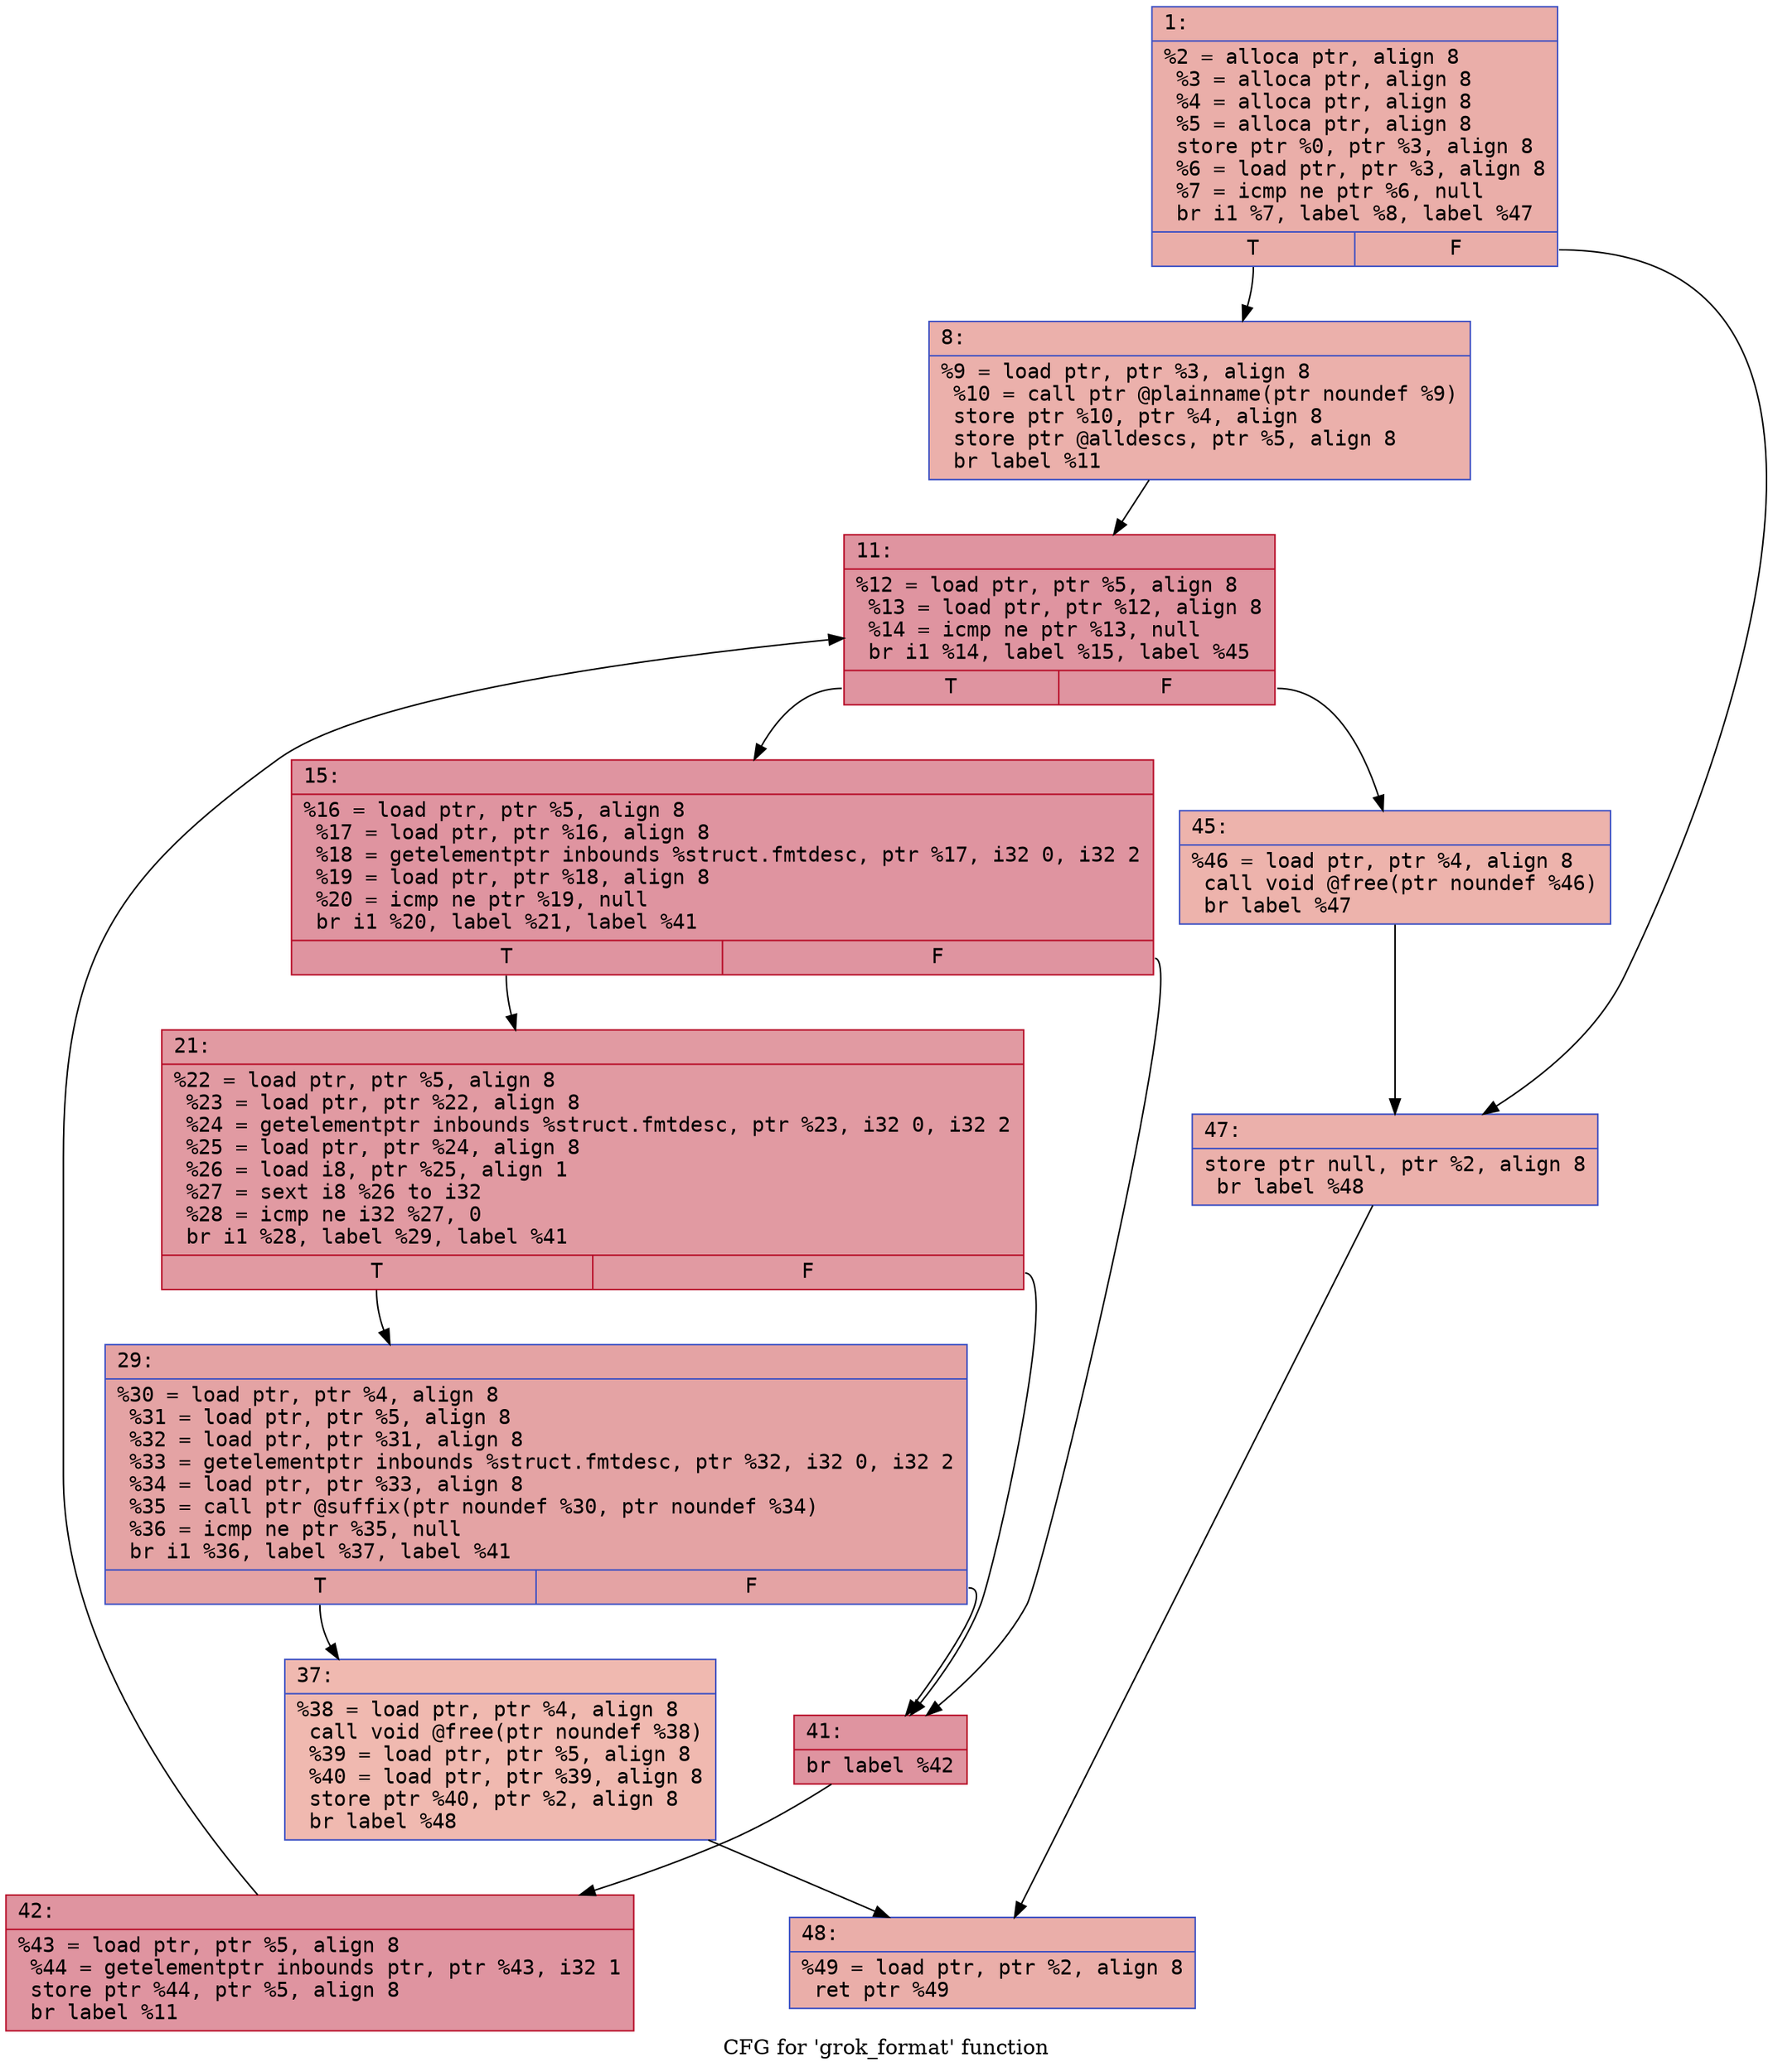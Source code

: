digraph "CFG for 'grok_format' function" {
	label="CFG for 'grok_format' function";

	Node0x60000253ba70 [shape=record,color="#3d50c3ff", style=filled, fillcolor="#d0473d70" fontname="Courier",label="{1:\l|  %2 = alloca ptr, align 8\l  %3 = alloca ptr, align 8\l  %4 = alloca ptr, align 8\l  %5 = alloca ptr, align 8\l  store ptr %0, ptr %3, align 8\l  %6 = load ptr, ptr %3, align 8\l  %7 = icmp ne ptr %6, null\l  br i1 %7, label %8, label %47\l|{<s0>T|<s1>F}}"];
	Node0x60000253ba70:s0 -> Node0x60000253bde0[tooltip="1 -> 8\nProbability 62.50%" ];
	Node0x60000253ba70:s1 -> Node0x6000025240f0[tooltip="1 -> 47\nProbability 37.50%" ];
	Node0x60000253bde0 [shape=record,color="#3d50c3ff", style=filled, fillcolor="#d24b4070" fontname="Courier",label="{8:\l|  %9 = load ptr, ptr %3, align 8\l  %10 = call ptr @plainname(ptr noundef %9)\l  store ptr %10, ptr %4, align 8\l  store ptr @alldescs, ptr %5, align 8\l  br label %11\l}"];
	Node0x60000253bde0 -> Node0x60000253be30[tooltip="8 -> 11\nProbability 100.00%" ];
	Node0x60000253be30 [shape=record,color="#b70d28ff", style=filled, fillcolor="#b70d2870" fontname="Courier",label="{11:\l|  %12 = load ptr, ptr %5, align 8\l  %13 = load ptr, ptr %12, align 8\l  %14 = icmp ne ptr %13, null\l  br i1 %14, label %15, label %45\l|{<s0>T|<s1>F}}"];
	Node0x60000253be30:s0 -> Node0x60000253be80[tooltip="11 -> 15\nProbability 96.88%" ];
	Node0x60000253be30:s1 -> Node0x6000025240a0[tooltip="11 -> 45\nProbability 3.12%" ];
	Node0x60000253be80 [shape=record,color="#b70d28ff", style=filled, fillcolor="#b70d2870" fontname="Courier",label="{15:\l|  %16 = load ptr, ptr %5, align 8\l  %17 = load ptr, ptr %16, align 8\l  %18 = getelementptr inbounds %struct.fmtdesc, ptr %17, i32 0, i32 2\l  %19 = load ptr, ptr %18, align 8\l  %20 = icmp ne ptr %19, null\l  br i1 %20, label %21, label %41\l|{<s0>T|<s1>F}}"];
	Node0x60000253be80:s0 -> Node0x60000253bed0[tooltip="15 -> 21\nProbability 62.50%" ];
	Node0x60000253be80:s1 -> Node0x600002524000[tooltip="15 -> 41\nProbability 37.50%" ];
	Node0x60000253bed0 [shape=record,color="#b70d28ff", style=filled, fillcolor="#bb1b2c70" fontname="Courier",label="{21:\l|  %22 = load ptr, ptr %5, align 8\l  %23 = load ptr, ptr %22, align 8\l  %24 = getelementptr inbounds %struct.fmtdesc, ptr %23, i32 0, i32 2\l  %25 = load ptr, ptr %24, align 8\l  %26 = load i8, ptr %25, align 1\l  %27 = sext i8 %26 to i32\l  %28 = icmp ne i32 %27, 0\l  br i1 %28, label %29, label %41\l|{<s0>T|<s1>F}}"];
	Node0x60000253bed0:s0 -> Node0x60000253bf20[tooltip="21 -> 29\nProbability 62.50%" ];
	Node0x60000253bed0:s1 -> Node0x600002524000[tooltip="21 -> 41\nProbability 37.50%" ];
	Node0x60000253bf20 [shape=record,color="#3d50c3ff", style=filled, fillcolor="#c32e3170" fontname="Courier",label="{29:\l|  %30 = load ptr, ptr %4, align 8\l  %31 = load ptr, ptr %5, align 8\l  %32 = load ptr, ptr %31, align 8\l  %33 = getelementptr inbounds %struct.fmtdesc, ptr %32, i32 0, i32 2\l  %34 = load ptr, ptr %33, align 8\l  %35 = call ptr @suffix(ptr noundef %30, ptr noundef %34)\l  %36 = icmp ne ptr %35, null\l  br i1 %36, label %37, label %41\l|{<s0>T|<s1>F}}"];
	Node0x60000253bf20:s0 -> Node0x60000253bf70[tooltip="29 -> 37\nProbability 3.12%" ];
	Node0x60000253bf20:s1 -> Node0x600002524000[tooltip="29 -> 41\nProbability 96.88%" ];
	Node0x60000253bf70 [shape=record,color="#3d50c3ff", style=filled, fillcolor="#de614d70" fontname="Courier",label="{37:\l|  %38 = load ptr, ptr %4, align 8\l  call void @free(ptr noundef %38)\l  %39 = load ptr, ptr %5, align 8\l  %40 = load ptr, ptr %39, align 8\l  store ptr %40, ptr %2, align 8\l  br label %48\l}"];
	Node0x60000253bf70 -> Node0x600002524140[tooltip="37 -> 48\nProbability 100.00%" ];
	Node0x600002524000 [shape=record,color="#b70d28ff", style=filled, fillcolor="#b70d2870" fontname="Courier",label="{41:\l|  br label %42\l}"];
	Node0x600002524000 -> Node0x600002524050[tooltip="41 -> 42\nProbability 100.00%" ];
	Node0x600002524050 [shape=record,color="#b70d28ff", style=filled, fillcolor="#b70d2870" fontname="Courier",label="{42:\l|  %43 = load ptr, ptr %5, align 8\l  %44 = getelementptr inbounds ptr, ptr %43, i32 1\l  store ptr %44, ptr %5, align 8\l  br label %11\l}"];
	Node0x600002524050 -> Node0x60000253be30[tooltip="42 -> 11\nProbability 100.00%" ];
	Node0x6000025240a0 [shape=record,color="#3d50c3ff", style=filled, fillcolor="#d6524470" fontname="Courier",label="{45:\l|  %46 = load ptr, ptr %4, align 8\l  call void @free(ptr noundef %46)\l  br label %47\l}"];
	Node0x6000025240a0 -> Node0x6000025240f0[tooltip="45 -> 47\nProbability 100.00%" ];
	Node0x6000025240f0 [shape=record,color="#3d50c3ff", style=filled, fillcolor="#d24b4070" fontname="Courier",label="{47:\l|  store ptr null, ptr %2, align 8\l  br label %48\l}"];
	Node0x6000025240f0 -> Node0x600002524140[tooltip="47 -> 48\nProbability 100.00%" ];
	Node0x600002524140 [shape=record,color="#3d50c3ff", style=filled, fillcolor="#d0473d70" fontname="Courier",label="{48:\l|  %49 = load ptr, ptr %2, align 8\l  ret ptr %49\l}"];
}
